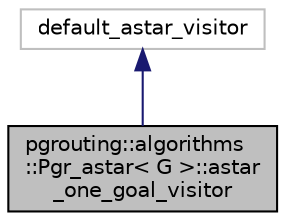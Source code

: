digraph "pgrouting::algorithms::Pgr_astar&lt; G &gt;::astar_one_goal_visitor"
{
  edge [fontname="Helvetica",fontsize="10",labelfontname="Helvetica",labelfontsize="10"];
  node [fontname="Helvetica",fontsize="10",shape=record];
  Node0 [label="pgrouting::algorithms\l::Pgr_astar\< G \>::astar\l_one_goal_visitor",height=0.2,width=0.4,color="black", fillcolor="grey75", style="filled", fontcolor="black"];
  Node1 -> Node0 [dir="back",color="midnightblue",fontsize="10",style="solid",fontname="Helvetica"];
  Node1 [label="default_astar_visitor",height=0.2,width=0.4,color="grey75", fillcolor="white", style="filled"];
}
